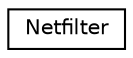 digraph "Graphical Class Hierarchy"
{
 // LATEX_PDF_SIZE
  edge [fontname="Helvetica",fontsize="10",labelfontname="Helvetica",labelfontsize="10"];
  node [fontname="Helvetica",fontsize="10",shape=record];
  rankdir="LR";
  Node0 [label="Netfilter",height=0.2,width=0.4,color="black", fillcolor="white", style="filled",URL="$classNetfilter.html",tooltip="Class that can read / write iptables rule sets."];
}
